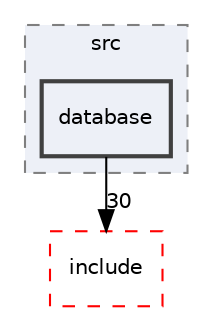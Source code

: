 digraph "/__w/pairinteraction/pairinteraction/src/cpp/src/database"
{
 // INTERACTIVE_SVG=YES
 // LATEX_PDF_SIZE
  bgcolor="transparent";
  edge [fontname="Helvetica",fontsize="10",labelfontname="Helvetica",labelfontsize="10"];
  node [fontname="Helvetica",fontsize="10",shape=record];
  compound=true
  subgraph clusterdir_d7cdddb7a4322ae7e54b11927b5877ad {
    graph [ bgcolor="#edf0f7", pencolor="grey50", style="filled,dashed,", label="src", fontname="Helvetica", fontsize="10", URL="dir_d7cdddb7a4322ae7e54b11927b5877ad.html"]
  dir_57650eb257e3b11303b1451b0709634d [shape=box, label="database", style="filled,bold,", fillcolor="#edf0f7", color="grey25", URL="dir_57650eb257e3b11303b1451b0709634d.html"];
  }
  dir_e6fb451ec9c24a28c75d00abc51f4b3c [shape=box, label="include", style="dashed,", fillcolor="#edf0f7", color="red", URL="dir_e6fb451ec9c24a28c75d00abc51f4b3c.html"];
  dir_57650eb257e3b11303b1451b0709634d->dir_e6fb451ec9c24a28c75d00abc51f4b3c [headlabel="30", labeldistance=1.5 headhref="dir_000007_000014.html"];
}
